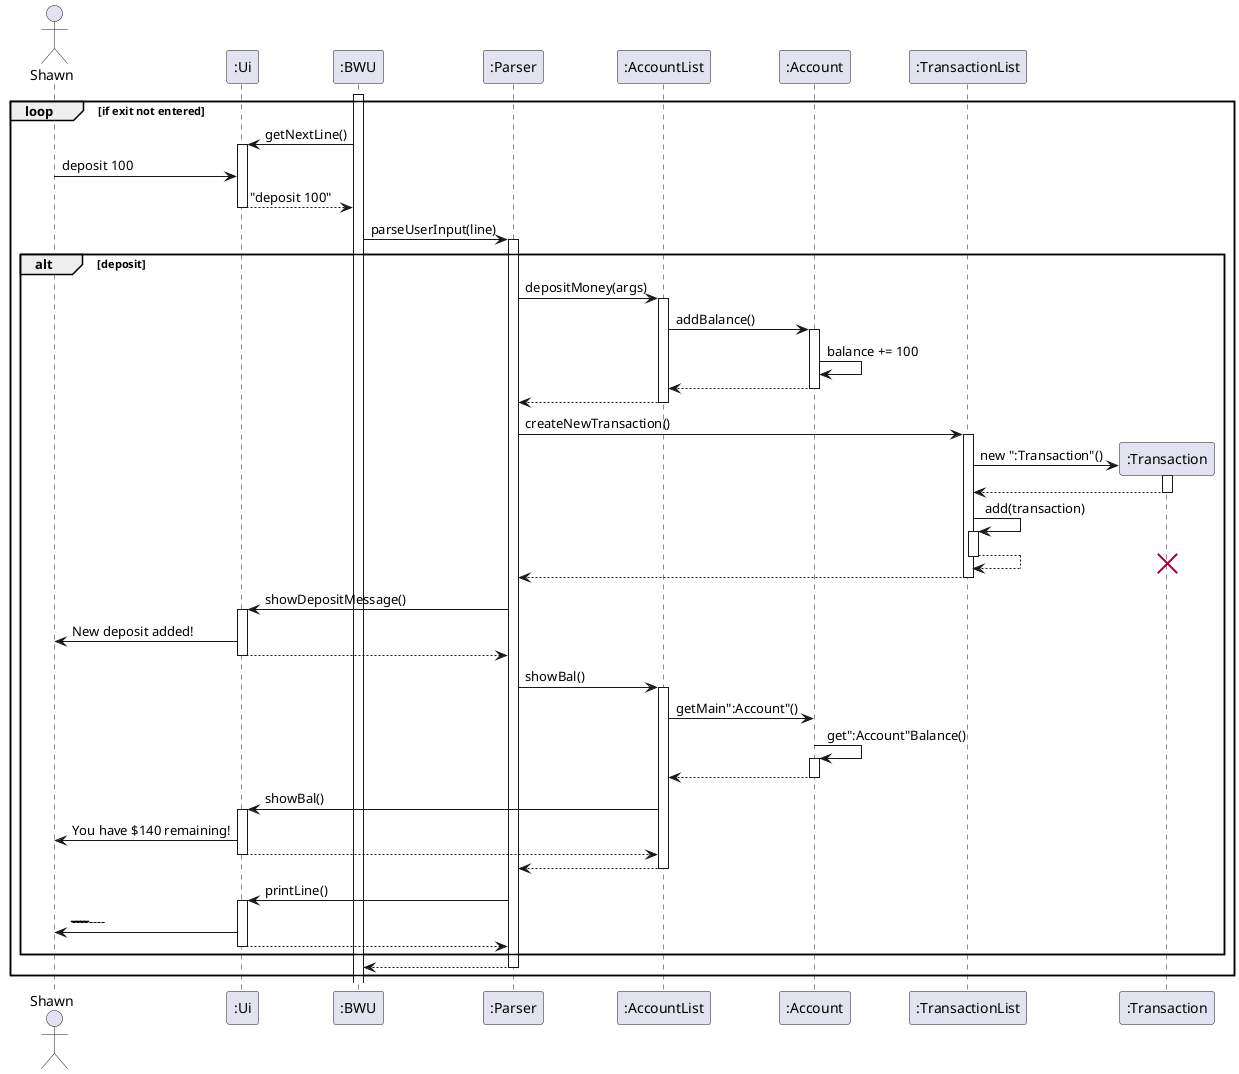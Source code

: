 @startuml deposit100SeqDiagram
actor Shawn
participant ":Ui"
participant ":BWU"
participant ":Parser"
participant ":AccountList"
participant ":Account"
participant ":TransactionList"
activate ":BWU"
loop if exit not entered
":BWU" -> ":Ui":getNextLine()
activate ":Ui"
Shawn -> ":Ui":deposit 100
":Ui" --> ":BWU":"deposit 100"
deactivate ":Ui"
":BWU" -> ":Parser":parseUserInput(line)
activate ":Parser"
alt deposit
":Parser" -> ":AccountList":depositMoney(args)
activate ":AccountList"
":AccountList" -> ":Account":addBalance()
activate ":Account"
":Account" -> ":Account":balance += 100
":Account" --> ":AccountList"
deactivate ":Account"
":AccountList" --> ":Parser"
deactivate ":AccountList"
":Parser" -> ":TransactionList":createNewTransaction()
activate ":TransactionList"
create ":Transaction"
":TransactionList" -> ":Transaction":new ":Transaction"()
activate ":Transaction"
":Transaction" --> ":TransactionList"
deactivate ":Transaction"
":TransactionList" -> ":TransactionList":add(transaction)
activate ":TransactionList"
":TransactionList" --> ":TransactionList"
deactivate ":TransactionList"
destroy ":Transaction"
":TransactionList" --> ":Parser"
deactivate ":TransactionList"
":Parser" -> ":Ui":showDepositMessage()
activate ":Ui"
":Ui" -> Shawn: New deposit added!
":Ui" --> ":Parser"
deactivate ":Ui"
":Parser" -> ":AccountList":showBal()
activate ":AccountList"
":AccountList" -> ":Account":getMain":Account"()
":Account" -> ":Account":get":Account"Balance()
activate ":Account"
":Account" --> ":AccountList"
deactivate ":Account"
":AccountList" -> ":Ui":showBal()
activate ":Ui"
":Ui" -> Shawn:You have $140 remaining!
":Ui" --> ":AccountList"
deactivate ":Ui"
":AccountList" --> ":Parser"
deactivate ":AccountList"
":Parser" -> ":Ui":printLine()
activate ":Ui"
":Ui" -> Shawn:------------------------
":Ui" --> ":Parser"
deactivate ":Ui"
end
":Parser" --> ":BWU"
deactivate ":Parser"
end
@enduml